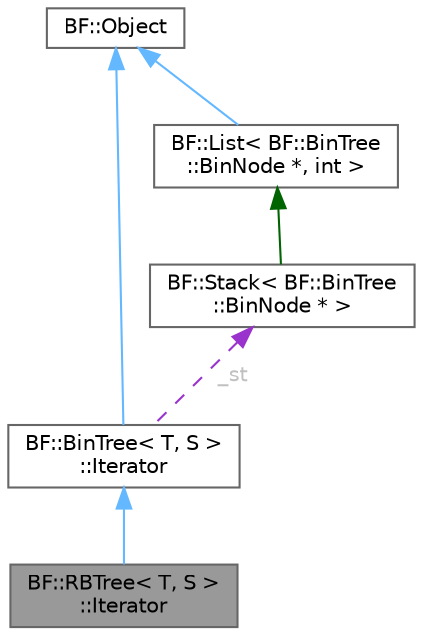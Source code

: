 digraph "BF::RBTree&lt; T, S &gt;::Iterator"
{
 // LATEX_PDF_SIZE
  bgcolor="transparent";
  edge [fontname=Helvetica,fontsize=10,labelfontname=Helvetica,labelfontsize=10];
  node [fontname=Helvetica,fontsize=10,shape=box,height=0.2,width=0.4];
  Node1 [id="Node000001",label="BF::RBTree\< T, S \>\l::Iterator",height=0.2,width=0.4,color="gray40", fillcolor="grey60", style="filled", fontcolor="black",tooltip=" "];
  Node2 -> Node1 [id="edge1_Node000001_Node000002",dir="back",color="steelblue1",style="solid",tooltip=" "];
  Node2 [id="Node000002",label="BF::BinTree\< T, S \>\l::Iterator",height=0.2,width=0.4,color="gray40", fillcolor="white", style="filled",URL="$df/dcd/classBF_1_1BinTree_1_1Iterator.html",tooltip=" "];
  Node3 -> Node2 [id="edge2_Node000002_Node000003",dir="back",color="steelblue1",style="solid",tooltip=" "];
  Node3 [id="Node000003",label="BF::Object",height=0.2,width=0.4,color="gray40", fillcolor="white", style="filled",URL="$d1/d3a/classBF_1_1Object.html",tooltip=" "];
  Node4 -> Node2 [id="edge3_Node000002_Node000004",dir="back",color="darkorchid3",style="dashed",tooltip=" ",label=" _st",fontcolor="grey" ];
  Node4 [id="Node000004",label="BF::Stack\< BF::BinTree\l::BinNode * \>",height=0.2,width=0.4,color="gray40", fillcolor="white", style="filled",URL="$d4/dbd/classBF_1_1Stack.html",tooltip=" "];
  Node5 -> Node4 [id="edge4_Node000004_Node000005",dir="back",color="darkgreen",style="solid",tooltip=" "];
  Node5 [id="Node000005",label="BF::List\< BF::BinTree\l::BinNode *, int \>",height=0.2,width=0.4,color="gray40", fillcolor="white", style="filled",URL="$d1/de0/classBF_1_1List.html",tooltip=" "];
  Node3 -> Node5 [id="edge5_Node000005_Node000003",dir="back",color="steelblue1",style="solid",tooltip=" "];
}
